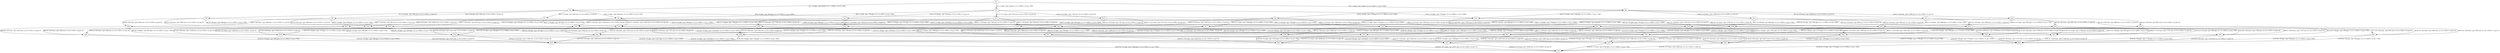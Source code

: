 digraph cpn_tools_graph {
  N1 -> N2 [ label="A1:1->2:gen: {p2=0,gen={i=1,t=GEN,c=2},p1=500}" ];
  N1 -> N3 [ label="A2:1->3:gen: {p2=0,gen={i=3,t=GEN,c=3},p1=750}" ];
  N1 -> N4 [ label="A3:1->4:gen: {p2=0,gen={i=2,t=GEN,c=1},p1=1000}" ];
  N2 -> N5 [ label="A4:2->5:gen: {p2=500,gen={i=3,t=GEN,c=3},p1=750}" ];
  N2 -> N6 [ label="A5:2->6:gen: {p2=500,gen={i=2,t=GEN,c=1},p1=1000}" ];
  N2 -> N7 [ label="A6:2->7:trans: {p3=500,con={i=4,t=CON,c=3},p4=0}" ];
  N2 -> N8 [ label="A7:2->8:trans: {p3=500,con={i=5,t=CON,c=1},p4=0}" ];
  N2 -> N9 [ label="A8:2->9:trans: {p3=500,con={i=6,t=CON,c=2},p4=0}" ];
  N3 -> N5 [ label="A9:3->5:gen: {p2=750,gen={i=1,t=GEN,c=2},p1=500}" ];
  N3 -> N10 [ label="A10:3->10:gen: {p2=750,gen={i=2,t=GEN,c=1},p1=1000}" ];
  N3 -> N11 [ label="A11:3->11:trans: {p3=750,con={i=6,t=CON,c=2},p4=0}" ];
  N3 -> N12 [ label="A12:3->12:trans: {p3=750,con={i=4,t=CON,c=3},p4=0}" ];
  N3 -> N13 [ label="A13:3->13:trans: {p3=750,con={i=5,t=CON,c=1},p4=0}" ];
  N4 -> N10 [ label="A14:4->10:gen: {p2=1000,gen={i=3,t=GEN,c=3},p1=750}" ];
  N4 -> N6 [ label="A15:4->6:gen: {p2=1000,gen={i=1,t=GEN,c=2},p1=500}" ];
  N4 -> N14 [ label="A16:4->14:trans: {p3=1000,con={i=5,t=CON,c=1},p4=0}" ];
  N4 -> N15 [ label="A17:4->15:trans: {p3=1000,con={i=6,t=CON,c=2},p4=0}" ];
  N4 -> N16 [ label="A18:4->16:trans: {p3=1000,con={i=4,t=CON,c=3},p4=0}" ];
  N5 -> N17 [ label="A19:5->17:gen: {p2=1250,gen={i=2,t=GEN,c=1},p1=1000}" ];
  N5 -> N18 [ label="A20:5->18:trans: {p3=1250,con={i=6,t=CON,c=2},p4=0}" ];
  N5 -> N19 [ label="A21:5->19:trans: {p3=1250,con={i=4,t=CON,c=3},p4=0}" ];
  N5 -> N20 [ label="A22:5->20:trans: {p3=1250,con={i=5,t=CON,c=1},p4=0}" ];
  N6 -> N17 [ label="A23:6->17:gen: {p2=1500,gen={i=3,t=GEN,c=3},p1=750}" ];
  N6 -> N21 [ label="A24:6->21:trans: {p3=1500,con={i=4,t=CON,c=3},p4=0}" ];
  N6 -> N22 [ label="A25:6->22:trans: {p3=1500,con={i=5,t=CON,c=1},p4=0}" ];
  N6 -> N23 [ label="A26:6->23:trans: {p3=1500,con={i=6,t=CON,c=2},p4=0}" ];
  N7 -> N19 [ label="A27:7->19:gen: {p2=497,gen={i=3,t=GEN,c=3},p1=750}" ];
  N7 -> N21 [ label="A28:7->21:gen: {p2=497,gen={i=2,t=GEN,c=1},p1=1000}" ];
  N7 -> N24 [ label="A29:7->24:trans: {p3=497,con={i=5,t=CON,c=1},p4=0}" ];
  N7 -> N25 [ label="A30:7->25:trans: {p3=497,con={i=6,t=CON,c=2},p4=0}" ];
  N8 -> N20 [ label="A31:8->20:gen: {p2=499,gen={i=3,t=GEN,c=3},p1=750}" ];
  N8 -> N22 [ label="A32:8->22:gen: {p2=499,gen={i=2,t=GEN,c=1},p1=1000}" ];
  N8 -> N24 [ label="A33:8->24:trans: {p3=499,con={i=4,t=CON,c=3},p4=0}" ];
  N8 -> N26 [ label="A34:8->26:trans: {p3=499,con={i=6,t=CON,c=2},p4=0}" ];
  N9 -> N18 [ label="A35:9->18:gen: {p2=498,gen={i=3,t=GEN,c=3},p1=750}" ];
  N9 -> N23 [ label="A36:9->23:gen: {p2=498,gen={i=2,t=GEN,c=1},p1=1000}" ];
  N9 -> N25 [ label="A37:9->25:trans: {p3=498,con={i=4,t=CON,c=3},p4=0}" ];
  N9 -> N26 [ label="A38:9->26:trans: {p3=498,con={i=5,t=CON,c=1},p4=0}" ];
  N10 -> N17 [ label="A39:10->17:gen: {p2=1750,gen={i=1,t=GEN,c=2},p1=500}" ];
  N10 -> N27 [ label="A40:10->27:trans: {p3=1750,con={i=4,t=CON,c=3},p4=0}" ];
  N10 -> N28 [ label="A41:10->28:trans: {p3=1750,con={i=6,t=CON,c=2},p4=0}" ];
  N10 -> N29 [ label="A42:10->29:trans: {p3=1750,con={i=5,t=CON,c=1},p4=0}" ];
  N11 -> N18 [ label="A43:11->18:gen: {p2=748,gen={i=1,t=GEN,c=2},p1=500}" ];
  N11 -> N28 [ label="A44:11->28:gen: {p2=748,gen={i=2,t=GEN,c=1},p1=1000}" ];
  N11 -> N30 [ label="A45:11->30:trans: {p3=748,con={i=5,t=CON,c=1},p4=0}" ];
  N11 -> N31 [ label="A46:11->31:trans: {p3=748,con={i=4,t=CON,c=3},p4=0}" ];
  N12 -> N27 [ label="A47:12->27:gen: {p2=747,gen={i=2,t=GEN,c=1},p1=1000}" ];
  N12 -> N19 [ label="A48:12->19:gen: {p2=747,gen={i=1,t=GEN,c=2},p1=500}" ];
  N12 -> N31 [ label="A49:12->31:trans: {p3=747,con={i=6,t=CON,c=2},p4=0}" ];
  N12 -> N32 [ label="A50:12->32:trans: {p3=747,con={i=5,t=CON,c=1},p4=0}" ];
  N13 -> N20 [ label="A51:13->20:gen: {p2=749,gen={i=1,t=GEN,c=2},p1=500}" ];
  N13 -> N29 [ label="A52:13->29:gen: {p2=749,gen={i=2,t=GEN,c=1},p1=1000}" ];
  N13 -> N30 [ label="A53:13->30:trans: {p3=749,con={i=6,t=CON,c=2},p4=0}" ];
  N13 -> N32 [ label="A54:13->32:trans: {p3=749,con={i=4,t=CON,c=3},p4=0}" ];
  N14 -> N29 [ label="A55:14->29:gen: {p2=999,gen={i=3,t=GEN,c=3},p1=750}" ];
  N14 -> N22 [ label="A56:14->22:gen: {p2=999,gen={i=1,t=GEN,c=2},p1=500}" ];
  N14 -> N33 [ label="A57:14->33:trans: {p3=999,con={i=6,t=CON,c=2},p4=0}" ];
  N14 -> N34 [ label="A58:14->34:trans: {p3=999,con={i=4,t=CON,c=3},p4=0}" ];
  N15 -> N23 [ label="A59:15->23:gen: {p2=998,gen={i=1,t=GEN,c=2},p1=500}" ];
  N15 -> N28 [ label="A60:15->28:gen: {p2=998,gen={i=3,t=GEN,c=3},p1=750}" ];
  N15 -> N35 [ label="A61:15->35:trans: {p3=998,con={i=4,t=CON,c=3},p4=0}" ];
  N15 -> N33 [ label="A62:15->33:trans: {p3=998,con={i=5,t=CON,c=1},p4=0}" ];
  N16 -> N21 [ label="A63:16->21:gen: {p2=997,gen={i=1,t=GEN,c=2},p1=500}" ];
  N16 -> N27 [ label="A64:16->27:gen: {p2=997,gen={i=3,t=GEN,c=3},p1=750}" ];
  N16 -> N34 [ label="A65:16->34:trans: {p3=997,con={i=5,t=CON,c=1},p4=0}" ];
  N16 -> N35 [ label="A66:16->35:trans: {p3=997,con={i=6,t=CON,c=2},p4=0}" ];
  N17 -> N36 [ label="A67:17->36:trans: {p3=2250,con={i=6,t=CON,c=2},p4=0}" ];
  N17 -> N37 [ label="A68:17->37:trans: {p3=2250,con={i=5,t=CON,c=1},p4=0}" ];
  N17 -> N38 [ label="A69:17->38:trans: {p3=2250,con={i=4,t=CON,c=3},p4=0}" ];
  N18 -> N36 [ label="A70:18->36:gen: {p2=1248,gen={i=2,t=GEN,c=1},p1=1000}" ];
  N18 -> N39 [ label="A71:18->39:trans: {p3=1248,con={i=5,t=CON,c=1},p4=0}" ];
  N18 -> N40 [ label="A72:18->40:trans: {p3=1248,con={i=4,t=CON,c=3},p4=0}" ];
  N19 -> N38 [ label="A73:19->38:gen: {p2=1247,gen={i=2,t=GEN,c=1},p1=1000}" ];
  N19 -> N41 [ label="A74:19->41:trans: {p3=1247,con={i=5,t=CON,c=1},p4=0}" ];
  N19 -> N40 [ label="A75:19->40:trans: {p3=1247,con={i=6,t=CON,c=2},p4=0}" ];
  N20 -> N37 [ label="A76:20->37:gen: {p2=1249,gen={i=2,t=GEN,c=1},p1=1000}" ];
  N20 -> N39 [ label="A77:20->39:trans: {p3=1249,con={i=6,t=CON,c=2},p4=0}" ];
  N20 -> N41 [ label="A78:20->41:trans: {p3=1249,con={i=4,t=CON,c=3},p4=0}" ];
  N21 -> N38 [ label="A79:21->38:gen: {p2=1497,gen={i=3,t=GEN,c=3},p1=750}" ];
  N21 -> N42 [ label="A80:21->42:trans: {p3=1497,con={i=6,t=CON,c=2},p4=0}" ];
  N21 -> N43 [ label="A81:21->43:trans: {p3=1497,con={i=5,t=CON,c=1},p4=0}" ];
  N22 -> N37 [ label="A82:22->37:gen: {p2=1499,gen={i=3,t=GEN,c=3},p1=750}" ];
  N22 -> N44 [ label="A83:22->44:trans: {p3=1499,con={i=6,t=CON,c=2},p4=0}" ];
  N22 -> N43 [ label="A84:22->43:trans: {p3=1499,con={i=4,t=CON,c=3},p4=0}" ];
  N23 -> N36 [ label="A85:23->36:gen: {p2=1498,gen={i=3,t=GEN,c=3},p1=750}" ];
  N23 -> N42 [ label="A86:23->42:trans: {p3=1498,con={i=4,t=CON,c=3},p4=0}" ];
  N23 -> N44 [ label="A87:23->44:trans: {p3=1498,con={i=5,t=CON,c=1},p4=0}" ];
  N24 -> N43 [ label="A88:24->43:gen: {p2=496,gen={i=2,t=GEN,c=1},p1=1000}" ];
  N24 -> N41 [ label="A89:24->41:gen: {p2=496,gen={i=3,t=GEN,c=3},p1=750}" ];
  N24 -> N45 [ label="A90:24->45:trans: {p3=496,con={i=6,t=CON,c=2},p4=0}" ];
  N25 -> N42 [ label="A91:25->42:gen: {p2=495,gen={i=2,t=GEN,c=1},p1=1000}" ];
  N25 -> N40 [ label="A92:25->40:gen: {p2=495,gen={i=3,t=GEN,c=3},p1=750}" ];
  N25 -> N45 [ label="A93:25->45:trans: {p3=495,con={i=5,t=CON,c=1},p4=0}" ];
  N26 -> N44 [ label="A94:26->44:gen: {p2=497,gen={i=2,t=GEN,c=1},p1=1000}" ];
  N26 -> N39 [ label="A95:26->39:gen: {p2=497,gen={i=3,t=GEN,c=3},p1=750}" ];
  N26 -> N45 [ label="A96:26->45:trans: {p3=497,con={i=4,t=CON,c=3},p4=0}" ];
  N27 -> N38 [ label="A97:27->38:gen: {p2=1747,gen={i=1,t=GEN,c=2},p1=500}" ];
  N27 -> N46 [ label="A98:27->46:trans: {p3=1747,con={i=6,t=CON,c=2},p4=0}" ];
  N27 -> N47 [ label="A99:27->47:trans: {p3=1747,con={i=5,t=CON,c=1},p4=0}" ];
  N28 -> N36 [ label="A100:28->36:gen: {p2=1748,gen={i=1,t=GEN,c=2},p1=500}" ];
  N28 -> N48 [ label="A101:28->48:trans: {p3=1748,con={i=5,t=CON,c=1},p4=0}" ];
  N28 -> N46 [ label="A102:28->46:trans: {p3=1748,con={i=4,t=CON,c=3},p4=0}" ];
  N29 -> N37 [ label="A103:29->37:gen: {p2=1749,gen={i=1,t=GEN,c=2},p1=500}" ];
  N29 -> N48 [ label="A104:29->48:trans: {p3=1749,con={i=6,t=CON,c=2},p4=0}" ];
  N29 -> N47 [ label="A105:29->47:trans: {p3=1749,con={i=4,t=CON,c=3},p4=0}" ];
  N30 -> N48 [ label="A106:30->48:gen: {p2=747,gen={i=2,t=GEN,c=1},p1=1000}" ];
  N30 -> N39 [ label="A107:30->39:gen: {p2=747,gen={i=1,t=GEN,c=2},p1=500}" ];
  N30 -> N49 [ label="A108:30->49:trans: {p3=747,con={i=4,t=CON,c=3},p4=0}" ];
  N31 -> N46 [ label="A109:31->46:gen: {p2=745,gen={i=2,t=GEN,c=1},p1=1000}" ];
  N31 -> N40 [ label="A110:31->40:gen: {p2=745,gen={i=1,t=GEN,c=2},p1=500}" ];
  N31 -> N49 [ label="A111:31->49:trans: {p3=745,con={i=5,t=CON,c=1},p4=0}" ];
  N32 -> N47 [ label="A112:32->47:gen: {p2=746,gen={i=2,t=GEN,c=1},p1=1000}" ];
  N32 -> N41 [ label="A113:32->41:gen: {p2=746,gen={i=1,t=GEN,c=2},p1=500}" ];
  N32 -> N49 [ label="A114:32->49:trans: {p3=746,con={i=6,t=CON,c=2},p4=0}" ];
  N33 -> N48 [ label="A115:33->48:gen: {p2=997,gen={i=3,t=GEN,c=3},p1=750}" ];
  N33 -> N44 [ label="A116:33->44:gen: {p2=997,gen={i=1,t=GEN,c=2},p1=500}" ];
  N33 -> N50 [ label="A117:33->50:trans: {p3=997,con={i=4,t=CON,c=3},p4=0}" ];
  N34 -> N47 [ label="A118:34->47:gen: {p2=996,gen={i=3,t=GEN,c=3},p1=750}" ];
  N34 -> N43 [ label="A119:34->43:gen: {p2=996,gen={i=1,t=GEN,c=2},p1=500}" ];
  N34 -> N50 [ label="A120:34->50:trans: {p3=996,con={i=6,t=CON,c=2},p4=0}" ];
  N35 -> N42 [ label="A121:35->42:gen: {p2=995,gen={i=1,t=GEN,c=2},p1=500}" ];
  N35 -> N46 [ label="A122:35->46:gen: {p2=995,gen={i=3,t=GEN,c=3},p1=750}" ];
  N35 -> N50 [ label="A123:35->50:trans: {p3=995,con={i=5,t=CON,c=1},p4=0}" ];
  N36 -> N51 [ label="A124:36->51:trans: {p3=2248,con={i=5,t=CON,c=1},p4=0}" ];
  N36 -> N52 [ label="A125:36->52:trans: {p3=2248,con={i=4,t=CON,c=3},p4=0}" ];
  N37 -> N51 [ label="A126:37->51:trans: {p3=2249,con={i=6,t=CON,c=2},p4=0}" ];
  N37 -> N53 [ label="A127:37->53:trans: {p3=2249,con={i=4,t=CON,c=3},p4=0}" ];
  N38 -> N52 [ label="A128:38->52:trans: {p3=2247,con={i=6,t=CON,c=2},p4=0}" ];
  N38 -> N53 [ label="A129:38->53:trans: {p3=2247,con={i=5,t=CON,c=1},p4=0}" ];
  N39 -> N51 [ label="A130:39->51:gen: {p2=1247,gen={i=2,t=GEN,c=1},p1=1000}" ];
  N39 -> N54 [ label="A131:39->54:trans: {p3=1247,con={i=4,t=CON,c=3},p4=0}" ];
  N40 -> N52 [ label="A132:40->52:gen: {p2=1245,gen={i=2,t=GEN,c=1},p1=1000}" ];
  N40 -> N54 [ label="A133:40->54:trans: {p3=1245,con={i=5,t=CON,c=1},p4=0}" ];
  N41 -> N53 [ label="A134:41->53:gen: {p2=1246,gen={i=2,t=GEN,c=1},p1=1000}" ];
  N41 -> N54 [ label="A135:41->54:trans: {p3=1246,con={i=6,t=CON,c=2},p4=0}" ];
  N42 -> N52 [ label="A136:42->52:gen: {p2=1495,gen={i=3,t=GEN,c=3},p1=750}" ];
  N42 -> N55 [ label="A137:42->55:trans: {p3=1495,con={i=5,t=CON,c=1},p4=0}" ];
  N43 -> N53 [ label="A138:43->53:gen: {p2=1496,gen={i=3,t=GEN,c=3},p1=750}" ];
  N43 -> N55 [ label="A139:43->55:trans: {p3=1496,con={i=6,t=CON,c=2},p4=0}" ];
  N44 -> N51 [ label="A140:44->51:gen: {p2=1497,gen={i=3,t=GEN,c=3},p1=750}" ];
  N44 -> N55 [ label="A141:44->55:trans: {p3=1497,con={i=4,t=CON,c=3},p4=0}" ];
  N45 -> N54 [ label="A142:45->54:gen: {p2=494,gen={i=3,t=GEN,c=3},p1=750}" ];
  N45 -> N55 [ label="A143:45->55:gen: {p2=494,gen={i=2,t=GEN,c=1},p1=1000}" ];
  N46 -> N52 [ label="A144:46->52:gen: {p2=1745,gen={i=1,t=GEN,c=2},p1=500}" ];
  N46 -> N56 [ label="A145:46->56:trans: {p3=1745,con={i=5,t=CON,c=1},p4=0}" ];
  N47 -> N53 [ label="A146:47->53:gen: {p2=1746,gen={i=1,t=GEN,c=2},p1=500}" ];
  N47 -> N56 [ label="A147:47->56:trans: {p3=1746,con={i=6,t=CON,c=2},p4=0}" ];
  N48 -> N51 [ label="A148:48->51:gen: {p2=1747,gen={i=1,t=GEN,c=2},p1=500}" ];
  N48 -> N56 [ label="A149:48->56:trans: {p3=1747,con={i=4,t=CON,c=3},p4=0}" ];
  N49 -> N56 [ label="A150:49->56:gen: {p2=744,gen={i=2,t=GEN,c=1},p1=1000}" ];
  N49 -> N54 [ label="A151:49->54:gen: {p2=744,gen={i=1,t=GEN,c=2},p1=500}" ];
  N50 -> N56 [ label="A152:50->56:gen: {p2=994,gen={i=3,t=GEN,c=3},p1=750}" ];
  N50 -> N55 [ label="A153:50->55:gen: {p2=994,gen={i=1,t=GEN,c=2},p1=500}" ];
  N51 -> N57 [ label="A154:51->57:trans: {p3=2247,con={i=4,t=CON,c=3},p4=0}" ];
  N52 -> N57 [ label="A155:52->57:trans: {p3=2245,con={i=5,t=CON,c=1},p4=0}" ];
  N53 -> N57 [ label="A156:53->57:trans: {p3=2246,con={i=6,t=CON,c=2},p4=0}" ];
  N54 -> N57 [ label="A157:54->57:gen: {p2=1244,gen={i=2,t=GEN,c=1},p1=1000}" ];
  N55 -> N57 [ label="A158:55->57:gen: {p2=1494,gen={i=3,t=GEN,c=3},p1=750}" ];
  N56 -> N57 [ label="A159:56->57:gen: {p2=1744,gen={i=1,t=GEN,c=2},p1=500}" ];
}